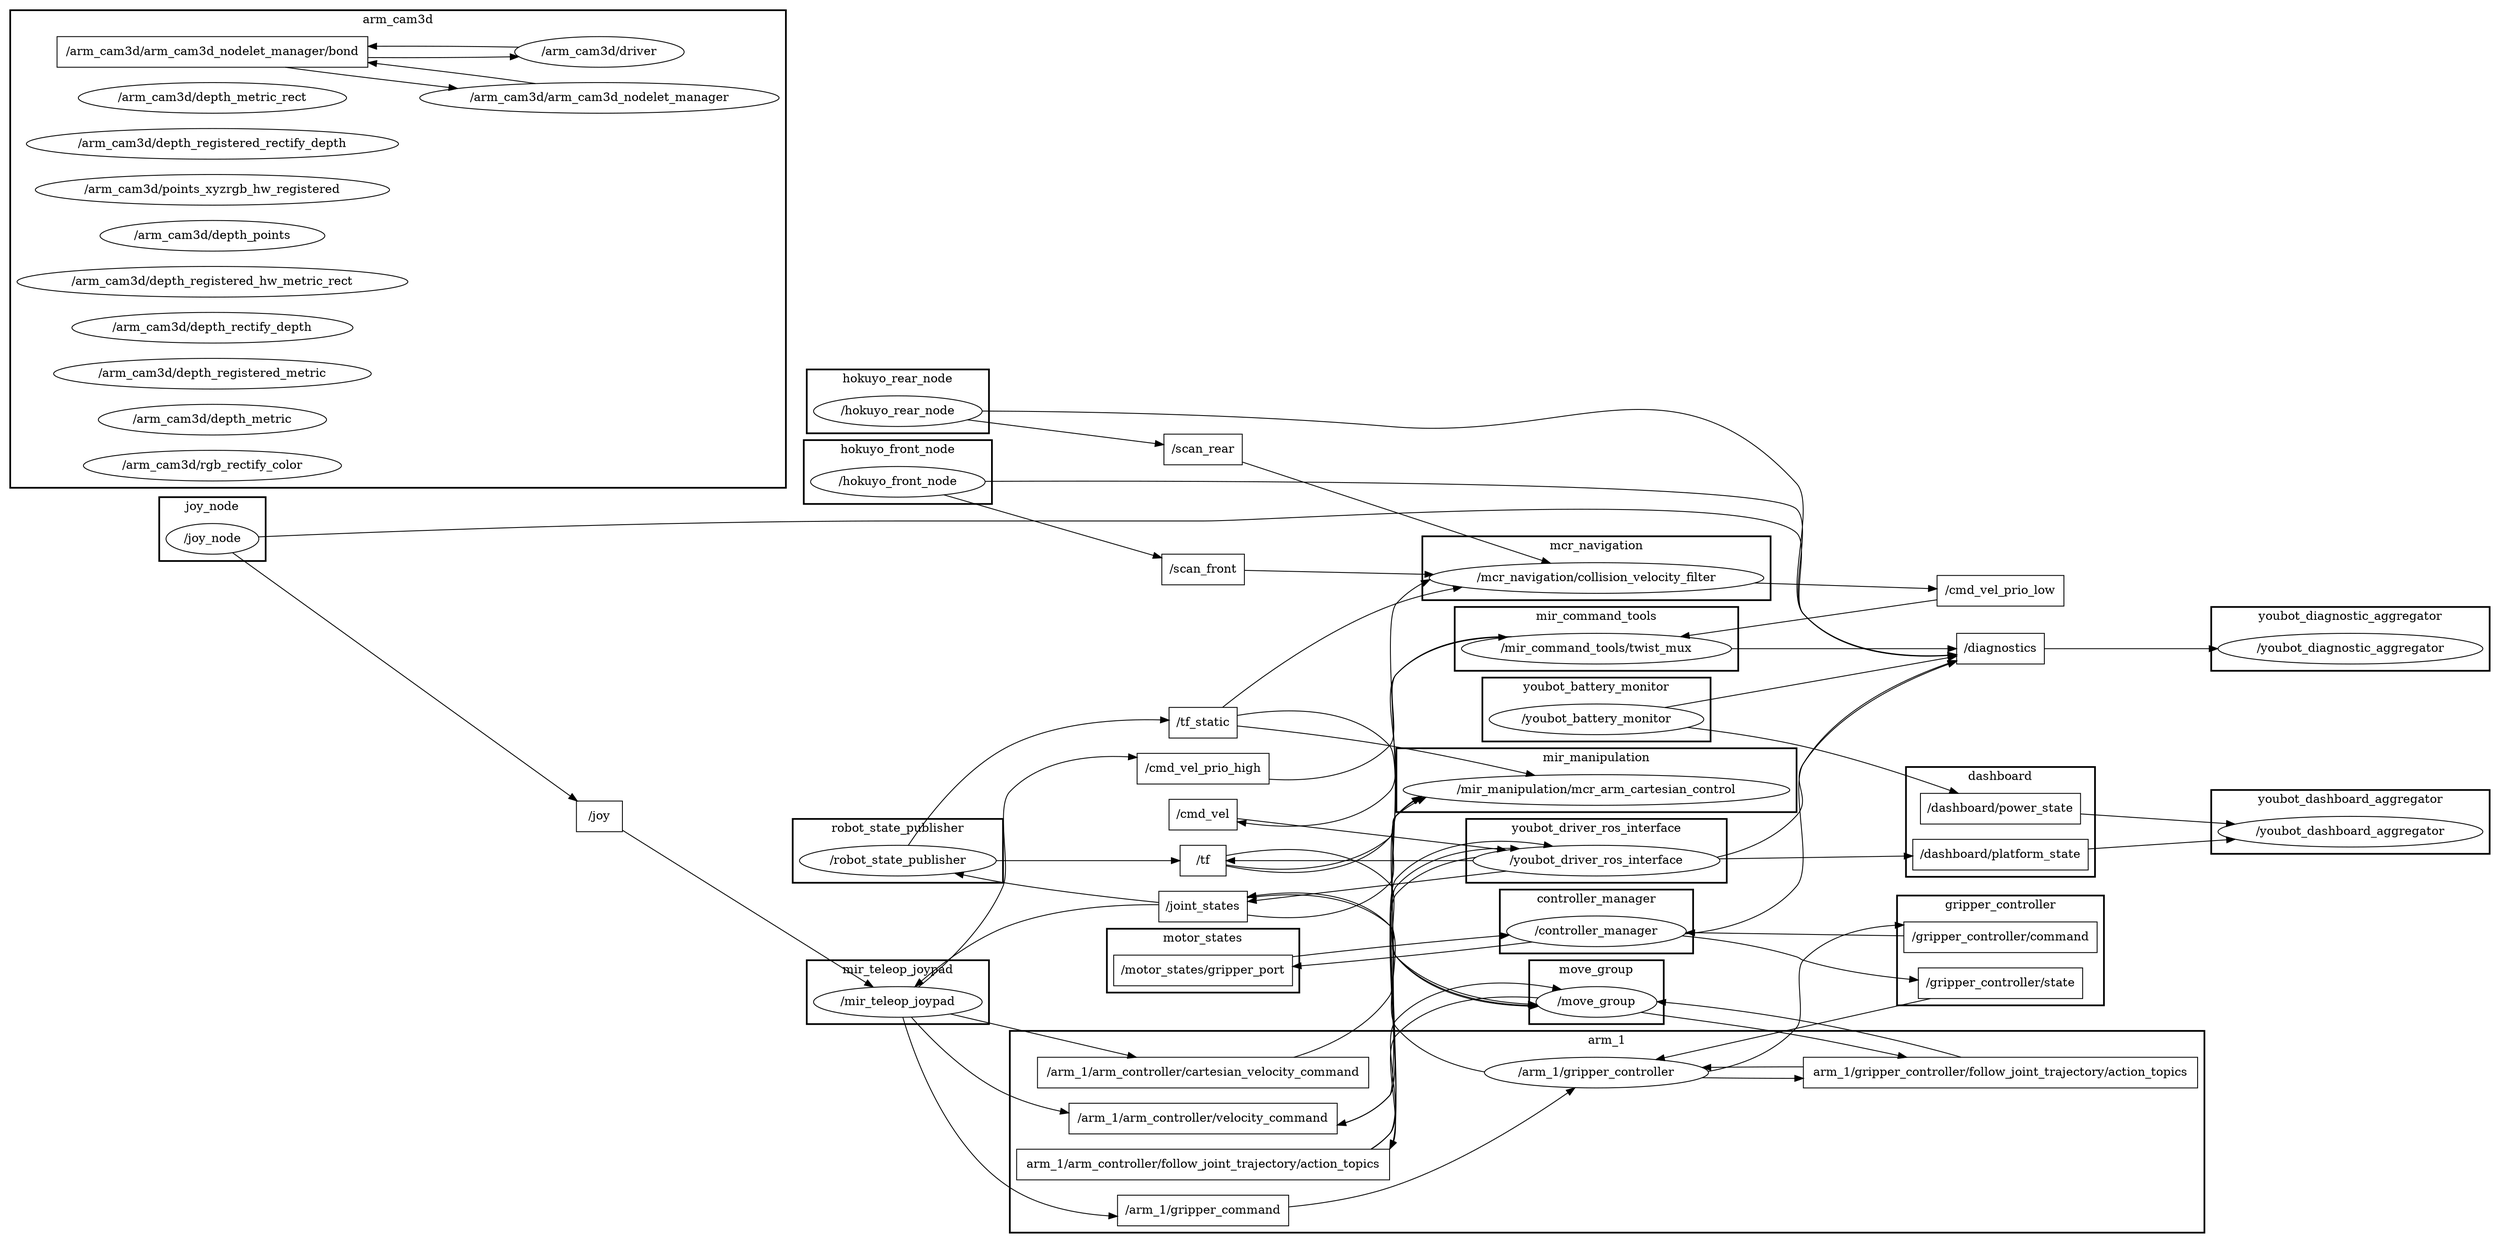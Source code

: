 digraph graphname {
	graph [bb="0,0,2932,1757",
		compound=True,
		rank=same,
		rankdir=LR,
		ranksep=0.2
	];
	node [label="\N"];
	subgraph cluster_gripper_controller {
		graph [bb="1289,299,1533,428",
			compound=True,
			label=gripper_controller,
			lheight=0.21,
			lp="1411,416.5",
			lwidth=1.83,
			rank=same,
			rankdir=LR,
			ranksep=0.2,
			style=bold
		];
		t__gripper_controller_command		 [URL=topic_3A_gripper_controller_command,
			height=0.5,
			label="/gripper_controller/command",
			pos="1411,379",
			shape=box,
			tooltip="topic:/gripper_controller/command",
			width=3.1528];
		t__gripper_controller_state		 [URL=topic_3A_gripper_controller_state,
			height=0.5,
			label="/gripper_controller/state",
			pos="1411,325",
			shape=box,
			tooltip="topic:/gripper_controller/state",
			width=2.6806];
	}
	subgraph cluster_dashboard {
		graph [bb="2237,934,2459,1063",
			compound=True,
			label=dashboard,
			lheight=0.21,
			lp="2348,1051.5",
			lwidth=1.06,
			rank=same,
			rankdir=LR,
			ranksep=0.2,
			style=bold
		];
		t__dashboard_platform_state		 [URL=topic_3A_dashboard_platform_state,
			height=0.5,
			label="/dashboard/platform_state",
			pos="2348,960",
			shape=box,
			tooltip="topic:/dashboard/platform_state",
			width=2.8611];
		t__dashboard_power_state		 [URL=topic_3A_dashboard_power_state,
			height=0.5,
			label="/dashboard/power_state",
			pos="2348,1014",
			shape=box,
			tooltip="topic:/dashboard/power_state",
			width=2.6111];
	}
	subgraph cluster_arm_1 {
		graph [bb="1184,8,2588,245",
			compound=True,
			label=arm_1,
			lheight=0.21,
			lp="1886,233.5",
			lwidth=0.64,
			rank=same,
			rankdir=LR,
			ranksep=0.2,
			style=bold
		];
		t__arm_1_arm_controller_velocity_command		 [URL=topic_3A_arm_1_arm_controller_velocity_command,
			height=0.5,
			label="/arm_1/arm_controller/velocity_command",
			pos="1411,142",
			shape=box,
			tooltip="topic:/arm_1/arm_controller/velocity_command",
			width=4.375];
		t__arm_1_gripper_command		 [URL=topic_3A_arm_1_gripper_command,
			height=0.5,
			label="/arm_1/gripper_command",
			pos="1411,34",
			shape=box,
			tooltip="topic:/arm_1/gripper_command",
			width=2.7917];
		n__arm_1_gripper_controller		 [URL=_arm_1_gripper_controller,
			height=0.5,
			label="/arm_1/gripper_controller",
			pos="1873,196",
			shape=ellipse,
			tooltip="/arm_1/gripper_controller",
			width=3.6469];
		t__arm_1_gripper_command -> n__arm_1_gripper_controller		 [penwidth=1,
			pos="e,1847.7,178.2 1511.7,38.242 1549.5,41.938 1592.4,48.703 1630,61 1710.4,87.284 1794.5,141.12 1839.3,172.28"];
		t__arm_1_arm_controller_cartesian_velocity_command		 [URL=topic_3A_arm_1_arm_controller_cartesian_velocity_command,
			height=0.5,
			label="/arm_1/arm_controller/cartesian_velocity_command",
			pos="1411,196",
			shape=box,
			tooltip="topic:/arm_1/arm_controller/cartesian_velocity_command",
			width=5.4028];
		n__arm_1_arm_controller_follow_joint_trajectory_action_topics		 [URL=topic_3Aarm_1_arm_controller_follow_joint_trajectory_action_topics,
			height=0.5,
			label="arm_1/arm_controller/follow_joint_trajectory/action_topics",
			pos="1411,88",
			shape=box,
			tooltip="topic:arm_1/arm_controller/follow_joint_trajectory/action_topics",
			width=6.0833];
		n__arm_1_gripper_controller_follow_joint_trajectory_action_topics		 [URL=topic_3Aarm_1_gripper_controller_follow_joint_trajectory_action_topics,
			height=0.5,
			label="arm_1/gripper_controller/follow_joint_trajectory/action_topics",
			pos="2348,196",
			shape=box,
			tooltip="topic:arm_1/gripper_controller/follow_joint_trajectory/action_topics",
			width=6.4306];
		n__arm_1_gripper_controller_follow_joint_trajectory_action_topics -> n__arm_1_gripper_controller		 [penwidth=1,
			pos="e,1997,202.01 2116.4,202.75 2079,202.77 2041.5,202.57 2007.5,202.15"];
		n__arm_1_gripper_controller -> n__arm_1_gripper_controller_follow_joint_trajectory_action_topics		 [penwidth=1,
			pos="e,2116.4,189.25 1997,189.99 2030.7,189.52 2068.4,189.27 2106.2,189.25"];
	}
	subgraph cluster_motor_states {
		graph [bb="1298,590,1524,665",
			compound=True,
			label=motor_states,
			lheight=0.21,
			lp="1411,653.5",
			lwidth=1.31,
			rank=same,
			rankdir=LR,
			ranksep=0.2,
			style=bold
		];
		t__motor_states_gripper_port		 [URL=topic_3A_motor_states_gripper_port,
			height=0.5,
			label="/motor_states/gripper_port",
			pos="1411,616",
			shape=box,
			tooltip="topic:/motor_states/gripper_port",
			width=2.9167];
	}
	subgraph cluster_arm_cam3d {
		graph [bb="8,1188,920,1749",
			compound=True,
			label=arm_cam3d,
			lheight=0.21,
			lp="464,1737.5",
			lwidth=1.18,
			rank=same,
			rankdir=LR,
			ranksep=0.2,
			style=bold
		];
		t__arm_cam3d_arm_cam3d_nodelet_manager_bond		 [URL=topic_3A_arm_cam3d_arm_cam3d_nodelet_manager_bond,
			height=0.5,
			label="/arm_cam3d/arm_cam3d_nodelet_manager/bond",
			pos="246,1700",
			shape=box,
			tooltip="topic:/arm_cam3d/arm_cam3d_nodelet_manager/bond",
			width=5.0694];
		n__arm_cam3d_arm_cam3d_nodelet_manager		 [URL=_arm_cam3d_arm_cam3d_nodelet_manager,
			height=0.5,
			label="/arm_cam3d/arm_cam3d_nodelet_manager",
			pos="701,1646",
			shape=ellipse,
			tooltip="/arm_cam3d/arm_cam3d_nodelet_manager",
			width=5.8675];
		t__arm_cam3d_arm_cam3d_nodelet_manager_bond -> n__arm_cam3d_arm_cam3d_nodelet_manager		 [penwidth=1,
			pos="e,534.25,1657.1 331.83,1682 375,1676 428.3,1669.7 476,1664 491.62,1662.1 507.86,1660.2 524.12,1658.3"];
		n__arm_cam3d_driver		 [URL=_arm_cam3d_driver,
			height=0.5,
			label="/arm_cam3d/driver",
			pos="701,1700",
			shape=ellipse,
			tooltip="/arm_cam3d/driver",
			width=2.7623];
		t__arm_cam3d_arm_cam3d_nodelet_manager_bond -> n__arm_cam3d_driver		 [penwidth=1,
			pos="e,606.34,1694.4 428.64,1693.4 485.64,1693.1 546.58,1693.3 596.24,1694.2"];
		n__arm_cam3d_depth_metric_rect		 [URL=_arm_cam3d_depth_metric_rect,
			height=0.5,
			label="/arm_cam3d/depth_metric_rect",
			pos="246,1646",
			shape=ellipse,
			tooltip="/arm_cam3d/depth_metric_rect",
			width=4.3691];
		n__arm_cam3d_depth_registered_rectify_depth		 [URL=_arm_cam3d_depth_registered_rectify_depth,
			height=0.5,
			label="/arm_cam3d/depth_registered_rectify_depth",
			pos="246,1592",
			shape=ellipse,
			tooltip="/arm_cam3d/depth_registered_rectify_depth",
			width=6.0661];
		n__arm_cam3d_arm_cam3d_nodelet_manager -> t__arm_cam3d_arm_cam3d_nodelet_manager_bond		 [penwidth=1,
			pos="e,428.57,1687.6 625.85,1662.8 582.22,1669.3 525.98,1676 476,1682 463.85,1683.4 451.33,1684.9 438.71,1686.4"];
		n__arm_cam3d_points_xyzrgb_hw_registered		 [URL=_arm_cam3d_points_xyzrgb_hw_registered,
			height=0.5,
			label="/arm_cam3d/points_xyzrgb_hw_registered",
			pos="246,1538",
			shape=ellipse,
			tooltip="/arm_cam3d/points_xyzrgb_hw_registered",
			width=5.7773];
		n__arm_cam3d_depth_points		 [URL=_arm_cam3d_depth_points,
			height=0.5,
			label="/arm_cam3d/depth_points",
			pos="246,1484",
			shape=ellipse,
			tooltip="/arm_cam3d/depth_points",
			width=3.665];
		n__arm_cam3d_depth_registered_hw_metric_rect		 [URL=_arm_cam3d_depth_registered_hw_metric_rect,
			height=0.5,
			label="/arm_cam3d/depth_registered_hw_metric_rect",
			pos="246,1430",
			shape=ellipse,
			tooltip="/arm_cam3d/depth_registered_hw_metric_rect",
			width=6.373];
		n__arm_cam3d_depth_rectify_depth		 [URL=_arm_cam3d_depth_rectify_depth,
			height=0.5,
			label="/arm_cam3d/depth_rectify_depth",
			pos="246,1376",
			shape=ellipse,
			tooltip="/arm_cam3d/depth_rectify_depth",
			width=4.5857];
		n__arm_cam3d_depth_registered_metric		 [URL=_arm_cam3d_depth_registered_metric,
			height=0.5,
			label="/arm_cam3d/depth_registered_metric",
			pos="246,1322",
			shape=ellipse,
			tooltip="/arm_cam3d/depth_registered_metric",
			width=5.1815];
		n__arm_cam3d_depth_metric		 [URL=_arm_cam3d_depth_metric,
			height=0.5,
			label="/arm_cam3d/depth_metric",
			pos="246,1268",
			shape=ellipse,
			tooltip="/arm_cam3d/depth_metric",
			width=3.7191];
		n__arm_cam3d_driver -> t__arm_cam3d_arm_cam3d_nodelet_manager_bond		 [penwidth=1,
			pos="e,428.64,1706.6 606.34,1705.6 557.8,1706.6 496.68,1706.9 438.67,1706.7"];
		n__arm_cam3d_rgb_rectify_color		 [URL=_arm_cam3d_rgb_rectify_color,
			height=0.5,
			label="/arm_cam3d/rgb_rectify_color",
			pos="246,1214",
			shape=ellipse,
			tooltip="/arm_cam3d/rgb_rectify_color",
			width=4.2066];
	}
	subgraph cluster_hokuyo_front_node {
		graph [bb="941,815,1163,890",
			compound=True,
			label=hokuyo_front_node,
			lheight=0.21,
			lp="1052,878.5",
			lwidth=1.90,
			rank=same,
			rankdir=LR,
			ranksep=0.2,
			style=bold
		];
		n__hokuyo_front_node		 [URL=_hokuyo_front_node,
			height=0.5,
			label="/hokuyo_front_node",
			pos="1052,841",
			shape=ellipse,
			tooltip="/hokuyo_front_node",
			width=2.8525];
	}
	subgraph cluster_joy_node {
		graph [bb="183,754,309,829",
			compound=True,
			label=joy_node,
			lheight=0.21,
			lp="246,817.5",
			lwidth=0.89,
			rank=same,
			rankdir=LR,
			ranksep=0.2,
			style=bold
		];
		n__joy_node		 [URL=_joy_node,
			height=0.5,
			label="/joy_node",
			pos="246,780",
			shape=ellipse,
			tooltip="/joy_node",
			width=1.5165];
	}
	subgraph cluster_move_group {
		graph [bb="1794,253,1952,328",
			compound=True,
			label=move_group,
			lheight=0.21,
			lp="1873,316.5",
			lwidth=1.22,
			rank=same,
			rankdir=LR,
			ranksep=0.2,
			style=bold
		];
		n__move_group		 [URL=_move_group,
			height=0.5,
			label="/move_group",
			pos="1873,279",
			shape=ellipse,
			tooltip="/move_group",
			width=1.9679];
	}
	subgraph cluster_youbot_diagnostic_aggregator {
		graph [bb="2596,873,2924,948",
			compound=True,
			label=youbot_diagnostic_aggregator,
			lheight=0.21,
			lp="2760,936.5",
			lwidth=3.03,
			rank=same,
			rankdir=LR,
			ranksep=0.2,
			style=bold
		];
		n__youbot_diagnostic_aggregator		 [URL=_youbot_diagnostic_aggregator,
			height=0.5,
			label="/youbot_diagnostic_aggregator",
			pos="2760,899",
			shape=ellipse,
			tooltip="/youbot_diagnostic_aggregator",
			width=4.3149];
	}
	subgraph cluster_robot_state_publisher {
		graph [bb="928,428,1176,503",
			compound=True,
			label=robot_state_publisher,
			lheight=0.21,
			lp="1052,491.5",
			lwidth=2.18,
			rank=same,
			rankdir=LR,
			ranksep=0.2,
			style=bold
		];
		n__robot_state_publisher		 [URL=_robot_state_publisher,
			height=0.5,
			label="/robot_state_publisher",
			pos="1052,454",
			shape=ellipse,
			tooltip="/robot_state_publisher",
			width=3.2136];
	}
	subgraph cluster_mir_command_tools {
		graph [bb="1706,790,2040,865",
			compound=True,
			label=mir_command_tools,
			lheight=0.21,
			lp="1873,853.5",
			lwidth=2.01,
			rank=same,
			rankdir=LR,
			ranksep=0.2,
			style=bold
		];
		n__mir_command_tools_twist_mux		 [URL=_mir_command_tools_twist_mux,
			height=0.5,
			label="/mir_command_tools/twist_mux",
			pos="1873,816",
			shape=ellipse,
			tooltip="/mir_command_tools/twist_mux",
			width=4.4052];
	}
	subgraph cluster_youbot_driver_ros_interface {
		graph [bb="1720,340,2026,415",
			compound=True,
			label=youbot_driver_ros_interface,
			lheight=0.21,
			lp="1873,403.5",
			lwidth=2.81,
			rank=same,
			rankdir=LR,
			ranksep=0.2,
			style=bold
		];
		n__youbot_driver_ros_interface		 [URL=_youbot_driver_ros_interface,
			height=0.5,
			label="/youbot_driver_ros_interface",
			pos="1873,366",
			shape=ellipse,
			tooltip="/youbot_driver_ros_interface",
			width=4.026];
	}
	subgraph cluster_mir_teleop_joypad {
		graph [bb="945,208,1159,283",
			compound=True,
			label=mir_teleop_joypad,
			lheight=0.21,
			lp="1052,271.5",
			lwidth=1.83,
			rank=same,
			rankdir=LR,
			ranksep=0.2,
			style=bold
		];
		n__mir_teleop_joypad		 [URL=_mir_teleop_joypad,
			height=0.5,
			label="/mir_teleop_joypad",
			pos="1052,234",
			shape=ellipse,
			tooltip="/mir_teleop_joypad",
			width=2.7442];
	}
	subgraph cluster_youbot_battery_monitor {
		graph [bb="1739,995,2007,1070",
			compound=True,
			label=youbot_battery_monitor,
			lheight=0.21,
			lp="1873,1058.5",
			lwidth=2.40,
			rank=same,
			rankdir=LR,
			ranksep=0.2,
			style=bold
		];
		n__youbot_battery_monitor		 [URL=_youbot_battery_monitor,
			height=0.5,
			label="/youbot_battery_monitor",
			pos="1873,1021",
			shape=ellipse,
			tooltip="/youbot_battery_monitor",
			width=3.5025];
	}
	subgraph cluster_controller_manager {
		graph [bb="1759,542,1987,617",
			compound=True,
			label=controller_manager,
			lheight=0.21,
			lp="1873,605.5",
			lwidth=1.97,
			rank=same,
			rankdir=LR,
			ranksep=0.2,
			style=bold
		];
		n__controller_manager		 [URL=_controller_manager,
			height=0.5,
			label="/controller_manager",
			pos="1873,568",
			shape=ellipse,
			tooltip="/controller_manager",
			width=2.9247];
	}
	subgraph cluster_mcr_navigation {
		graph [bb="1668,665,2078,740",
			compound=True,
			label=mcr_navigation,
			lheight=0.21,
			lp="1873,728.5",
			lwidth=1.56,
			rank=same,
			rankdir=LR,
			ranksep=0.2,
			style=bold
		];
		n__mcr_navigation_collision_velocity_filter		 [URL=_mcr_navigation_collision_velocity_filter,
			height=0.5,
			label="/mcr_navigation/collision_velocity_filter",
			pos="1873,691",
			shape=ellipse,
			tooltip="/mcr_navigation/collision_velocity_filter",
			width=5.4523];
	}
	subgraph cluster_youbot_dashboard_aggregator {
		graph [bb="2596,972,2924,1047",
			compound=True,
			label=youbot_dashboard_aggregator,
			lheight=0.21,
			lp="2760,1035.5",
			lwidth=3.04,
			rank=same,
			rankdir=LR,
			ranksep=0.2,
			style=bold
		];
		n__youbot_dashboard_aggregator		 [URL=_youbot_dashboard_aggregator,
			height=0.5,
			label="/youbot_dashboard_aggregator",
			pos="2760,998",
			shape=ellipse,
			tooltip="/youbot_dashboard_aggregator",
			width=4.3149];
	}
	subgraph cluster_hokuyo_rear_node {
		graph [bb="945,698,1159,773",
			compound=True,
			label=hokuyo_rear_node,
			lheight=0.21,
			lp="1052,761.5",
			lwidth=1.83,
			rank=same,
			rankdir=LR,
			ranksep=0.2,
			style=bold
		];
		n__hokuyo_rear_node		 [URL=_hokuyo_rear_node,
			height=0.5,
			label="/hokuyo_rear_node",
			pos="1052,724",
			shape=ellipse,
			tooltip="/hokuyo_rear_node",
			width=2.7442];
	}
	subgraph cluster_mir_manipulation {
		graph [bb="1638,423,2108,498",
			compound=True,
			label=mir_manipulation,
			lheight=0.21,
			lp="1873,486.5",
			lwidth=1.76,
			rank=same,
			rankdir=LR,
			ranksep=0.2,
			style=bold
		];
		n__mir_manipulation_mcr_arm_cartesian_control		 [URL=_mir_manipulation_mcr_arm_cartesian_control,
			height=0.5,
			label="/mir_manipulation/mcr_arm_cartesian_control",
			pos="1873,449",
			shape=ellipse,
			tooltip="/mir_manipulation/mcr_arm_cartesian_control",
			width=6.3008];
	}
	t__cmd_vel	 [URL=topic_3A_cmd_vel,
		height=0.5,
		label="/cmd_vel",
		pos="1411,562",
		shape=box,
		tooltip="topic:/cmd_vel",
		width=1.1111];
	t__cmd_vel -> n__youbot_driver_ros_interface	 [penwidth=1,
		pos="e,1730,369.16 1451.2,570.36 1500.5,578.37 1584.5,583.04 1630,535 1647.8,516.24 1621.2,438.62 1638,419 1659.1,394.42 1688.9,379.88 1720.2,371.55"];
	t__cmd_vel_prio_high	 [URL=topic_3A_cmd_vel_prio_high,
		height=0.5,
		label="/cmd_vel_prio_high",
		pos="1411,853",
		shape=box,
		tooltip="topic:/cmd_vel_prio_high",
		width=2.1528];
	t__cmd_vel_prio_high -> n__mir_command_tools_twist_mux	 [penwidth=1,
		pos="e,1743.2,826.36 1488.7,846.83 1555.2,841.48 1652.9,833.62 1733.1,827.18"];
	t__gripper_controller_command -> n__controller_manager	 [penwidth=1,
		pos="e,1769.6,564.37 1524.6,378.16 1563.3,383.81 1603.5,397.4 1630,427 1652.4,451.98 1616.4,476.38 1638,502 1667.9,537.46 1715.3,554.64 1759.6,562.69"];
	t__gripper_controller_state -> n__arm_1_gripper_controller	 [penwidth=1,
		pos="e,1742.6,198.38 1507.7,337.13 1550.4,337.09 1598.1,328.67 1630,298 1645.9,282.7 1622.9,265.07 1638,249 1662.7,222.73 1697.5,208.16 1732.7,200.4"];
	t__dashboard_platform_state -> n__youbot_dashboard_aggregator	 [penwidth=1,
		pos="e,2638.1,986.8 2451.1,969.47 2504.6,974.42 2570.7,980.55 2627.9,985.85"];
	t__dashboard_power_state -> n__youbot_dashboard_aggregator	 [penwidth=1,
		pos="e,2612.5,1003.7 2442,1010.4 2489.4,1008.5 2548.3,1006.2 2602.4,1004.1"];
	t__arm_1_arm_controller_velocity_command -> n__youbot_driver_ros_interface	 [penwidth=1,
		pos="e,1766.4,378.22 1568.7,134.81 1592,140.73 1613.6,151.32 1630,169 1642.3,182.29 1625.8,318.58 1638,332 1667.5,364.48 1713.2,375.76 1756.4,377.88"];
	t__arm_1_arm_controller_cartesian_velocity_command -> n__mir_manipulation_mcr_arm_cartesian_control	 [penwidth=1,
		pos="e,1666.6,441.41 1591.6,214.05 1606.1,221.55 1619.3,231.33 1630,244 1642.5,258.89 1624.8,404.68 1638,419 1644,425.55 1650.7,431.2 1657.9,436.06"];
	n__arm_1_arm_controller_follow_joint_trajectory_action_topics -> n__move_group	 [penwidth=1,
		pos="e,1831.7,293.65 1608.2,106.29 1616.1,111.2 1623.5,117.05 1630,124 1650.4,145.75 1617.6,236.2 1638,258 1684.1,307.34 1767.9,305.57 1821.7,295.65"];
	n__arm_1_arm_controller_follow_joint_trajectory_action_topics -> n__youbot_driver_ros_interface	 [penwidth=1,
		pos="e,1816.7,382.62 1608.4,106.11 1616.3,111.06 1623.6,116.97 1630,124 1646.3,141.78 1621.9,323.05 1638,341 1679.3,386.98 1752.9,390.64 1806.6,384.02"];
	n__arm_1_gripper_controller_follow_joint_trajectory_action_topics -> n__move_group	 [penwidth=1,
		pos="e,1943.9,279.37 2301.4,214.12 2253.5,228.08 2175.8,246.16 2108,258 2057,266.91 1999.3,274.33 1953.9,278.49"];
	n__arm_1_gripper_controller -> t__gripper_controller_command	 [penwidth=1,
		pos="e,1524.6,391.98 1741.8,196.94 1703,203.97 1663.9,218.98 1638,249 1623,266.37 1645.9,335.4 1630,352 1605.5,377.6 1570.2,388.18 1535,391.28"];
	t__joint_states	 [URL=topic_3A_joint_states,
		height=0.5,
		label="/joint_states",
		pos="1411,271",
		shape=box,
		tooltip="topic:/joint_states",
		width=1.4444];
	n__arm_1_gripper_controller -> t__joint_states	 [penwidth=1,
		pos="e,1463.3,267.5 1809.4,211.78 1760.8,223.54 1691.5,239.2 1630,249 1577.5,257.37 1517.3,263.16 1473.5,266.69"];
	t__motor_states_gripper_port -> n__controller_manager	 [penwidth=1,
		pos="e,1798.4,580.79 1516.1,610.89 1598.4,603.75 1711.8,591.79 1788.3,582.08"];
	t__joint_states -> n__move_group	 [penwidth=1,
		pos="e,1802.2,277.79 1463.4,271.89 1543.3,273.28 1697.7,275.97 1792.1,277.61"];
	t__joint_states -> n__robot_state_publisher	 [penwidth=1,
		pos="e,1061.7,436.06 1358.8,265.8 1310.7,263.28 1238.4,265.74 1184,295 1128.1,325.11 1086.7,389.98 1066.6,426.88"];
	t__joint_states -> n__mir_teleop_joypad	 [penwidth=1,
		pos="e,1135.4,243.66 1358.8,266.27 1313,261.97 1244,255.35 1184,249 1171.6,247.69 1158.6,246.25 1145.7,244.81"];
	t__joint_states -> n__mir_manipulation_mcr_arm_cartesian_control	 [penwidth=1,
		pos="e,1667.1,441.38 1463.2,260.01 1513.3,252.59 1587.9,250.96 1630,295 1649.1,314.96 1619.1,398.87 1638,419 1644.1,425.55 1651,431.19 1658.3,436.04"];
	t__tf	 [URL=topic_3A_tf,
		height=0.5,
		label="/tf",
		pos="1411,454",
		shape=box,
		tooltip="topic:/tf",
		width=0.75];
	t__tf -> n__move_group	 [penwidth=1,
		pos="e,1803.1,275.78 1438.3,460.73 1484.3,470.77 1579.5,483.41 1630,432 1645,416.73 1624.1,352.27 1638,336 1675.6,292.06 1740.8,278.96 1792.9,276.2"];
	t__tf -> n__mcr_navigation_collision_velocity_filter	 [penwidth=1,
		pos="e,1733,678.31 1438.1,447.91 1484.4,438.85 1580.5,428.1 1630,481 1651.3,503.75 1618.7,596.55 1638,621 1659.3,647.95 1690.5,664.86 1723.3,675.37"];
	t__tf -> n__mir_manipulation_mcr_arm_cartesian_control	 [penwidth=1,
		pos="e,1648.1,451.43 1438,453.72 1477.8,453.28 1557.4,452.42 1637.7,451.55"];
	t__tf_static	 [URL=topic_3A_tf_static,
		height=0.5,
		label="/tf_static",
		pos="1411,508",
		shape=box,
		tooltip="topic:/tf_static",
		width=1.1111];
	t__tf_static -> n__move_group	 [penwidth=1,
		pos="e,1803.3,275.47 1451.3,516.46 1500.8,524.57 1584.8,529.35 1630,481 1652,457.42 1617.4,360.82 1638,336 1675.1,291.38 1740.7,278.39 1793,275.84"];
	t__tf_static -> n__mcr_navigation_collision_velocity_filter	 [penwidth=1,
		pos="e,1734.9,678.11 1451.4,499.74 1500.7,491.96 1584.1,487.64 1630,535 1643.4,548.78 1625.8,606.15 1638,621 1660,647.87 1691.9,664.71 1725.1,675.19"];
	t__tf_static -> n__mir_manipulation_mcr_arm_cartesian_control	 [penwidth=1,
		pos="e,1756.6,464.45 1451.4,503.22 1495.1,497.9 1567.6,488.99 1630,481 1667.9,476.15 1709.1,470.74 1746.7,465.77"];
	t__scan_front	 [URL=topic_3A_scan_front,
		height=0.5,
		label="/scan_front",
		pos="1411,745",
		shape=box,
		tooltip="topic:/scan_front",
		width=1.3472];
	t__scan_front -> n__mcr_navigation_collision_velocity_filter	 [penwidth=1,
		pos="e,1751.2,705.18 1459.9,739.37 1525.9,731.63 1647.1,717.4 1741,706.37"];
	t__diagnostics	 [URL=topic_3A_diagnostics,
		height=0.5,
		label="/diagnostics",
		pos="2348,899",
		shape=box,
		tooltip="topic:/diagnostics",
		width=1.4306];
	t__diagnostics -> n__youbot_diagnostic_aggregator	 [penwidth=1,
		pos="e,2604.2,899 2399.7,899 2448.3,899 2524.4,899 2594,899"];
	t__joy	 [URL=topic_3A_joy,
		height=0.5,
		label="/joy",
		pos="701,507",
		shape=box,
		tooltip="topic:/joy",
		width=0.75];
	t__joy -> n__mir_teleop_joypad	 [penwidth=1,
		pos="e,1028.5,251.58 725.17,488.88 786.2,441.14 951.39,311.92 1020.2,258.07"];
	t__cmd_vel_prio_low	 [URL=topic_3A_cmd_vel_prio_low,
		height=0.5,
		label="/cmd_vel_prio_low",
		pos="1411,799",
		shape=box,
		tooltip="topic:/cmd_vel_prio_low",
		width=2.0694];
	t__cmd_vel_prio_low -> n__mir_command_tools_twist_mux	 [penwidth=1,
		pos="e,1721.9,810.45 1485.7,801.72 1546.4,803.97 1634.7,807.23 1711.6,810.07"];
	t__scan_rear	 [URL=topic_3A_scan_rear,
		height=0.5,
		label="/scan_rear",
		pos="1411,691",
		shape=box,
		tooltip="topic:/scan_rear",
		width=1.2778];
	t__scan_rear -> n__mcr_navigation_collision_velocity_filter	 [penwidth=1,
		pos="e,1676.6,691 1457.4,691 1506.5,691 1588.5,691 1666.6,691"];
	n__hokuyo_front_node -> t__scan_front	 [penwidth=1,
		pos="e,1362.3,744.71 1087.3,824.05 1112.2,811.55 1146.5,793.84 1176,777 1179.6,774.92 1180,773.39 1184,772 1238.9,752.65 1305.5,746.63 1352.1,745.01"];
	n__hokuyo_front_node -> t__diagnostics	 [penwidth=1,
		pos="e,2296.2,902.84 1076.5,858.77 1101.6,876.49 1143.3,902.55 1184,913 1382.9,964.05 1902.8,919.01 2108,913 2168.6,911.23 2237.7,906.93 2285.9,903.56"];
	n__joy_node -> t__diagnostics	 [penwidth=1,
		pos="e,2296.1,896.69 280.38,794.18 389.15,839.05 743.99,975 1051,975 1051,975 1051,975 1412,975 1566.9,975 1966.5,1001.1 2108,938 2112.6,935.95 2111.5,932.23 2116,930 2169.3,903.62 2237.6,897.32 2286.1,896.73"];
	n__joy_node -> t__joy	 [penwidth=1,
		pos="e,673.84,522.76 272.98,764.34 350.06,717.89 577.51,580.82 665.08,528.04"];
	n__move_group -> n__arm_1_arm_controller_follow_joint_trajectory_action_topics	 [penwidth=1,
		pos="e,1630.2,106.26 1804.6,283.86 1751.4,287.41 1679.5,284.37 1638,240 1619.9,220.58 1643.9,146.65 1634.9,115.38"];
	n__move_group -> n__arm_1_gripper_controller_follow_joint_trajectory_action_topics	 [penwidth=1,
		pos="e,2237.7,214 1925.3,266.77 1972.9,259.61 2045.5,250.92 2108,240 2147.1,233.17 2189.5,224.27 2227.6,216.16"];
	n__robot_state_publisher -> t__tf	 [penwidth=1,
		pos="e,1383.7,454 1167.9,454 1239,454 1325.5,454 1373.5,454"];
	n__robot_state_publisher -> t__tf_static	 [penwidth=1,
		pos="e,1370.7,504.32 1119.1,468.76 1139.8,473.07 1162.8,477.55 1184,481 1244.6,490.84 1314.8,498.68 1360.7,503.32"];
	n__mir_command_tools_twist_mux -> t__cmd_vel	 [penwidth=1,
		pos="e,1451.2,552.89 1744.8,805.37 1704.5,795.4 1663.8,777.12 1638,744 1627.2,730.13 1642.1,598.79 1630,586 1587.6,541.03 1511.3,543.44 1461.2,551.22"];
	n__mir_command_tools_twist_mux -> t__diagnostics	 [penwidth=1,
		pos="e,2296.3,890.1 1959.9,831.08 2054.3,847.63 2203.3,873.79 2286.3,888.34"];
	n__youbot_driver_ros_interface -> t__dashboard_platform_state	 [penwidth=1,
		pos="e,2244.9,972.35 2017,368.35 2051.8,376.17 2085.5,391.27 2108,419 2125.8,440.87 2097.4,904.83 2116,926 2145.1,959.21 2191.4,970.31 2234.8,972.1"];
	n__youbot_driver_ros_interface -> n__arm_1_arm_controller_follow_joint_trajectory_action_topics	 [penwidth=1,
		pos="e,1630.2,106.22 1727.9,366.59 1694,361.06 1661,348.58 1638,323 1623.5,306.83 1641.9,158.15 1633.7,115.8"];
	n__youbot_driver_ros_interface -> t__joint_states	 [penwidth=1,
		pos="e,1463.3,261.21 1743.1,373.99 1705,369.85 1666.1,358.26 1638,332 1625.7,320.52 1642.5,306.27 1630,295 1588.2,257.27 1521.8,255.14 1473.3,260.06"];
	n__youbot_driver_ros_interface -> t__tf	 [penwidth=1,
		pos="e,1438.2,458.35 1748.6,375.26 1710.5,382.81 1670.1,396.04 1638,419 1632.5,422.95 1635.7,428.4 1630,432 1574.2,466.95 1494.3,464.71 1448.3,459.58"];
	n__youbot_driver_ros_interface -> t__diagnostics	 [penwidth=1,
		pos="e,2343.7,880.7 2002,374.24 2039.2,381.83 2077.9,395.33 2108,419 2262.3,540.19 2324.5,787.18 2341.7,870.68"];
	n__mir_teleop_joypad -> t__cmd_vel_prio_high	 [penwidth=1,
		pos="e,1333.3,866.87 1069.8,252.14 1098.2,284.01 1154.4,353.36 1176,424 1182.5,445.36 1169,809.44 1184,826 1218.1,863.67 1275,870.3 1323.1,867.58"];
	n__mir_teleop_joypad -> t__arm_1_arm_controller_velocity_command	 [penwidth=1,
		pos="e,1253.3,153.67 1080.7,216.73 1106.5,201.56 1146.4,180.21 1184,169 1203,163.35 1223.1,158.87 1243.3,155.33"];
	n__mir_teleop_joypad -> t__arm_1_gripper_command	 [penwidth=1,
		pos="e,1310.4,29.211 1060.7,216 1077.2,179.63 1119.9,97.741 1184,61 1218.7,41.101 1261.3,32.716 1300.1,29.851"];
	n__mir_teleop_joypad -> t__arm_1_arm_controller_cartesian_velocity_command	 [penwidth=1,
		pos="e,1240.8,214.01 1137.6,224.99 1165.7,222 1198.2,218.54 1230.7,215.09"];
	n__youbot_battery_monitor -> t__dashboard_power_state	 [penwidth=1,
		pos="e,2253.9,1015.4 1998.6,1019.2 2075,1018 2171.8,1016.6 2243.9,1015.5"];
	n__youbot_battery_monitor -> t__diagnostics	 [penwidth=1,
		pos="e,2296.2,889.85 1967.5,1032.9 2015.8,1033.6 2072,1025 2108,989 2126.7,970.28 2097.3,948.7 2116,930 2159.8,886.31 2233.6,883.73 2286,888.75"];
	n__controller_manager -> t__gripper_controller_state	 [penwidth=1,
		pos="e,1507.5,311.38 1769,565.14 1721.7,558.1 1669.2,541.06 1638,502 1617.2,475.93 1652.8,376.41 1630,352 1601.8,321.72 1558.3,312.27 1517.6,311.42"];
	n__controller_manager -> t__motor_states_gripper_port	 [penwidth=1,
		pos="e,1516.1,599.38 1771.5,572.8 1699.1,579.02 1601.4,589.14 1526.1,598.17"];
	n__controller_manager -> t__diagnostics	 [penwidth=1,
		pos="e,2333,880.69 1930,583.23 1979.4,598.25 2052.1,624.3 2108,661 2201.5,722.38 2288.6,824.68 2326.7,872.65"];
	n__mcr_navigation_collision_velocity_filter -> t__cmd_vel_prio_low	 [penwidth=1,
		pos="e,1485.5,793.58 1828.2,708.64 1780.2,727.2 1700.9,755.92 1630,772 1586.2,781.94 1536.6,788.45 1495.7,792.58"];
	n__hokuyo_rear_node -> t__diagnostics	 [penwidth=1,
		pos="e,2296.5,900.01 1091.7,740.63 1120,754.96 1156.7,778.49 1176,811 1183.9,824.28 1172.6,869.64 1184,880 1225.1,917.23 2052.6,904.54 2286.1,900.2"];
	n__hokuyo_rear_node -> t__scan_rear	 [penwidth=1,
		pos="e,1364.9,695.17 1140.3,715.93 1207.2,709.75 1297.4,701.41 1354.6,696.12"];
	n__mir_manipulation_mcr_arm_cartesian_control -> t__arm_1_arm_controller_velocity_command	 [penwidth=1,
		pos="e,1568.7,134.5 1666.5,441.55 1656,435.59 1646.3,428.17 1638,419 1619.3,398.43 1648.7,189.53 1630,169 1616,153.63 1598,143.58 1578.4,137.29"];
}
